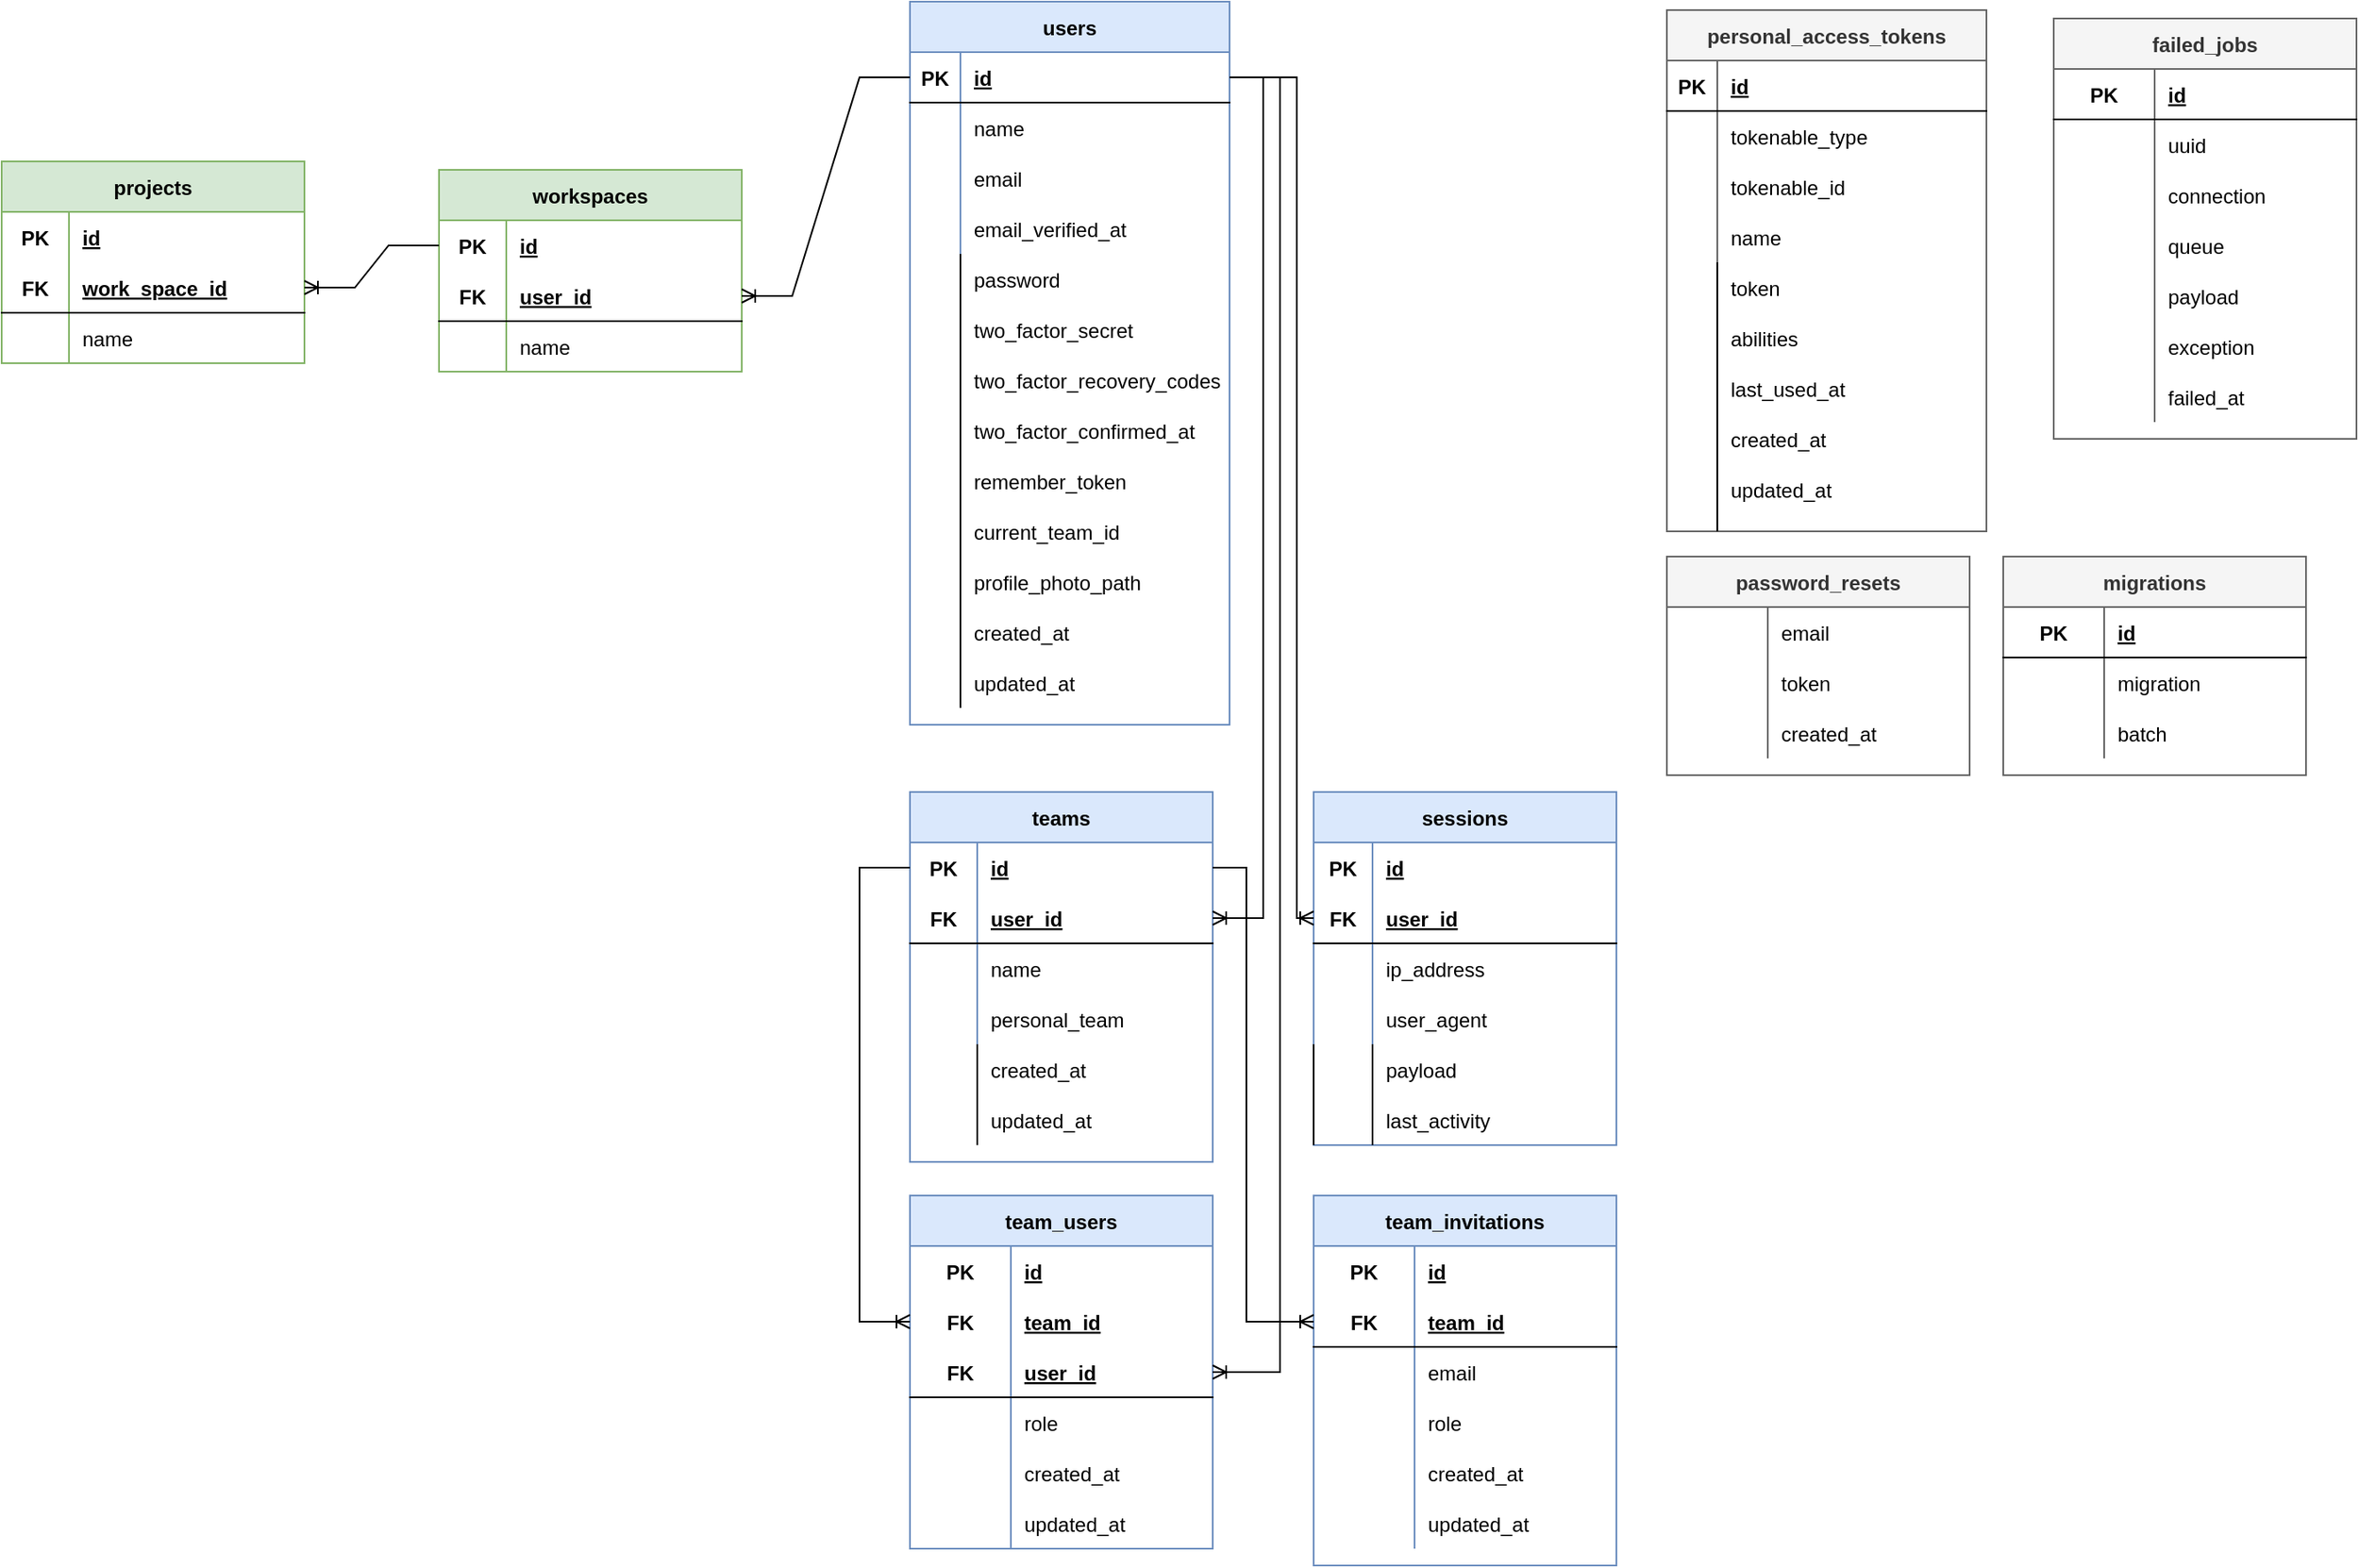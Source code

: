 <mxfile version="20.2.8" type="github">
  <diagram id="8ylhYsAHwXBuyUgh75Ry" name="Page-1">
    <mxGraphModel dx="1898" dy="691" grid="1" gridSize="10" guides="1" tooltips="1" connect="1" arrows="1" fold="1" page="1" pageScale="1" pageWidth="850" pageHeight="1100" math="0" shadow="0">
      <root>
        <mxCell id="0" />
        <mxCell id="1" parent="0" />
        <mxCell id="G820zx1u3MxsOFR6TjXf-2" value="users" style="shape=table;startSize=30;container=1;collapsible=1;childLayout=tableLayout;fixedRows=1;rowLines=0;fontStyle=1;align=center;resizeLast=1;fillColor=#dae8fc;strokeColor=#6c8ebf;" parent="1" vertex="1">
          <mxGeometry x="40" y="40" width="190" height="430" as="geometry" />
        </mxCell>
        <mxCell id="G820zx1u3MxsOFR6TjXf-3" value="" style="shape=tableRow;horizontal=0;startSize=0;swimlaneHead=0;swimlaneBody=0;fillColor=none;collapsible=0;dropTarget=0;points=[[0,0.5],[1,0.5]];portConstraint=eastwest;top=0;left=0;right=0;bottom=1;" parent="G820zx1u3MxsOFR6TjXf-2" vertex="1">
          <mxGeometry y="30" width="190" height="30" as="geometry" />
        </mxCell>
        <mxCell id="G820zx1u3MxsOFR6TjXf-4" value="PK" style="shape=partialRectangle;connectable=0;fillColor=none;top=0;left=0;bottom=0;right=0;fontStyle=1;overflow=hidden;" parent="G820zx1u3MxsOFR6TjXf-3" vertex="1">
          <mxGeometry width="30" height="30" as="geometry">
            <mxRectangle width="30" height="30" as="alternateBounds" />
          </mxGeometry>
        </mxCell>
        <mxCell id="G820zx1u3MxsOFR6TjXf-5" value="id" style="shape=partialRectangle;connectable=0;fillColor=none;top=0;left=0;bottom=0;right=0;align=left;spacingLeft=6;fontStyle=5;overflow=hidden;" parent="G820zx1u3MxsOFR6TjXf-3" vertex="1">
          <mxGeometry x="30" width="160" height="30" as="geometry">
            <mxRectangle width="160" height="30" as="alternateBounds" />
          </mxGeometry>
        </mxCell>
        <mxCell id="G820zx1u3MxsOFR6TjXf-6" value="" style="shape=tableRow;horizontal=0;startSize=0;swimlaneHead=0;swimlaneBody=0;fillColor=none;collapsible=0;dropTarget=0;points=[[0,0.5],[1,0.5]];portConstraint=eastwest;top=0;left=0;right=0;bottom=0;" parent="G820zx1u3MxsOFR6TjXf-2" vertex="1">
          <mxGeometry y="60" width="190" height="30" as="geometry" />
        </mxCell>
        <mxCell id="G820zx1u3MxsOFR6TjXf-7" value="" style="shape=partialRectangle;connectable=0;fillColor=none;top=0;left=0;bottom=0;right=0;editable=1;overflow=hidden;" parent="G820zx1u3MxsOFR6TjXf-6" vertex="1">
          <mxGeometry width="30" height="30" as="geometry">
            <mxRectangle width="30" height="30" as="alternateBounds" />
          </mxGeometry>
        </mxCell>
        <mxCell id="G820zx1u3MxsOFR6TjXf-8" value="name" style="shape=partialRectangle;connectable=0;fillColor=none;top=0;left=0;bottom=0;right=0;align=left;spacingLeft=6;overflow=hidden;" parent="G820zx1u3MxsOFR6TjXf-6" vertex="1">
          <mxGeometry x="30" width="160" height="30" as="geometry">
            <mxRectangle width="160" height="30" as="alternateBounds" />
          </mxGeometry>
        </mxCell>
        <mxCell id="G820zx1u3MxsOFR6TjXf-9" value="" style="shape=tableRow;horizontal=0;startSize=0;swimlaneHead=0;swimlaneBody=0;fillColor=none;collapsible=0;dropTarget=0;points=[[0,0.5],[1,0.5]];portConstraint=eastwest;top=0;left=0;right=0;bottom=0;" parent="G820zx1u3MxsOFR6TjXf-2" vertex="1">
          <mxGeometry y="90" width="190" height="30" as="geometry" />
        </mxCell>
        <mxCell id="G820zx1u3MxsOFR6TjXf-10" value="" style="shape=partialRectangle;connectable=0;fillColor=none;top=0;left=0;bottom=0;right=0;editable=1;overflow=hidden;" parent="G820zx1u3MxsOFR6TjXf-9" vertex="1">
          <mxGeometry width="30" height="30" as="geometry">
            <mxRectangle width="30" height="30" as="alternateBounds" />
          </mxGeometry>
        </mxCell>
        <mxCell id="G820zx1u3MxsOFR6TjXf-11" value="email" style="shape=partialRectangle;connectable=0;fillColor=none;top=0;left=0;bottom=0;right=0;align=left;spacingLeft=6;overflow=hidden;" parent="G820zx1u3MxsOFR6TjXf-9" vertex="1">
          <mxGeometry x="30" width="160" height="30" as="geometry">
            <mxRectangle width="160" height="30" as="alternateBounds" />
          </mxGeometry>
        </mxCell>
        <mxCell id="G820zx1u3MxsOFR6TjXf-12" value="" style="shape=tableRow;horizontal=0;startSize=0;swimlaneHead=0;swimlaneBody=0;fillColor=none;collapsible=0;dropTarget=0;points=[[0,0.5],[1,0.5]];portConstraint=eastwest;top=0;left=0;right=0;bottom=0;" parent="G820zx1u3MxsOFR6TjXf-2" vertex="1">
          <mxGeometry y="120" width="190" height="30" as="geometry" />
        </mxCell>
        <mxCell id="G820zx1u3MxsOFR6TjXf-13" value="" style="shape=partialRectangle;connectable=0;fillColor=none;top=0;left=0;bottom=0;right=0;editable=1;overflow=hidden;" parent="G820zx1u3MxsOFR6TjXf-12" vertex="1">
          <mxGeometry width="30" height="30" as="geometry">
            <mxRectangle width="30" height="30" as="alternateBounds" />
          </mxGeometry>
        </mxCell>
        <mxCell id="G820zx1u3MxsOFR6TjXf-14" value="email_verified_at" style="shape=partialRectangle;connectable=0;fillColor=none;top=0;left=0;bottom=0;right=0;align=left;spacingLeft=6;overflow=hidden;" parent="G820zx1u3MxsOFR6TjXf-12" vertex="1">
          <mxGeometry x="30" width="160" height="30" as="geometry">
            <mxRectangle width="160" height="30" as="alternateBounds" />
          </mxGeometry>
        </mxCell>
        <mxCell id="G820zx1u3MxsOFR6TjXf-16" value="" style="line;strokeWidth=1;rotatable=0;dashed=0;labelPosition=right;align=left;verticalAlign=middle;spacingTop=0;spacingLeft=6;points=[];portConstraint=eastwest;direction=south;" parent="1" vertex="1">
          <mxGeometry x="60" y="190" width="20" height="270" as="geometry" />
        </mxCell>
        <mxCell id="G820zx1u3MxsOFR6TjXf-17" value="password" style="shape=partialRectangle;connectable=0;fillColor=none;top=0;left=0;bottom=0;right=0;align=left;spacingLeft=6;overflow=hidden;" parent="1" vertex="1">
          <mxGeometry x="70" y="190" width="150" height="30" as="geometry">
            <mxRectangle width="150" height="30" as="alternateBounds" />
          </mxGeometry>
        </mxCell>
        <mxCell id="G820zx1u3MxsOFR6TjXf-18" value="two_factor_secret" style="shape=partialRectangle;connectable=0;fillColor=none;top=0;left=0;bottom=0;right=0;align=left;spacingLeft=6;overflow=hidden;" parent="1" vertex="1">
          <mxGeometry x="70" y="220" width="150" height="30" as="geometry">
            <mxRectangle width="150" height="30" as="alternateBounds" />
          </mxGeometry>
        </mxCell>
        <mxCell id="G820zx1u3MxsOFR6TjXf-19" value="two_factor_recovery_codes" style="shape=partialRectangle;connectable=0;fillColor=none;top=0;left=0;bottom=0;right=0;align=left;spacingLeft=6;overflow=hidden;" parent="1" vertex="1">
          <mxGeometry x="70" y="250" width="160" height="30" as="geometry">
            <mxRectangle width="150" height="30" as="alternateBounds" />
          </mxGeometry>
        </mxCell>
        <mxCell id="G820zx1u3MxsOFR6TjXf-20" value="two_factor_confirmed_at" style="shape=partialRectangle;connectable=0;fillColor=none;top=0;left=0;bottom=0;right=0;align=left;spacingLeft=6;overflow=hidden;" parent="1" vertex="1">
          <mxGeometry x="70" y="280" width="150" height="30" as="geometry">
            <mxRectangle width="150" height="30" as="alternateBounds" />
          </mxGeometry>
        </mxCell>
        <mxCell id="G820zx1u3MxsOFR6TjXf-21" value="remember_token" style="shape=partialRectangle;connectable=0;fillColor=none;top=0;left=0;bottom=0;right=0;align=left;spacingLeft=6;overflow=hidden;" parent="1" vertex="1">
          <mxGeometry x="70" y="310" width="150" height="30" as="geometry">
            <mxRectangle width="150" height="30" as="alternateBounds" />
          </mxGeometry>
        </mxCell>
        <mxCell id="G820zx1u3MxsOFR6TjXf-22" value="current_team_id" style="shape=partialRectangle;connectable=0;fillColor=none;top=0;left=0;bottom=0;right=0;align=left;spacingLeft=6;overflow=hidden;" parent="1" vertex="1">
          <mxGeometry x="70" y="340" width="150" height="30" as="geometry">
            <mxRectangle width="150" height="30" as="alternateBounds" />
          </mxGeometry>
        </mxCell>
        <mxCell id="G820zx1u3MxsOFR6TjXf-23" value="profile_photo_path" style="shape=partialRectangle;connectable=0;fillColor=none;top=0;left=0;bottom=0;right=0;align=left;spacingLeft=6;overflow=hidden;" parent="1" vertex="1">
          <mxGeometry x="70" y="370" width="150" height="30" as="geometry">
            <mxRectangle width="150" height="30" as="alternateBounds" />
          </mxGeometry>
        </mxCell>
        <mxCell id="G820zx1u3MxsOFR6TjXf-24" value="created_at" style="shape=partialRectangle;connectable=0;fillColor=none;top=0;left=0;bottom=0;right=0;align=left;spacingLeft=6;overflow=hidden;" parent="1" vertex="1">
          <mxGeometry x="70" y="400" width="150" height="30" as="geometry">
            <mxRectangle width="150" height="30" as="alternateBounds" />
          </mxGeometry>
        </mxCell>
        <mxCell id="G820zx1u3MxsOFR6TjXf-25" value="updated_at" style="shape=partialRectangle;connectable=0;fillColor=none;top=0;left=0;bottom=0;right=0;align=left;spacingLeft=6;overflow=hidden;" parent="1" vertex="1">
          <mxGeometry x="70" y="430" width="150" height="30" as="geometry">
            <mxRectangle width="150" height="30" as="alternateBounds" />
          </mxGeometry>
        </mxCell>
        <mxCell id="G820zx1u3MxsOFR6TjXf-40" value="teams" style="shape=table;startSize=30;container=1;collapsible=1;childLayout=tableLayout;fixedRows=1;rowLines=0;fontStyle=1;align=center;resizeLast=1;fillColor=#dae8fc;strokeColor=#6c8ebf;" parent="1" vertex="1">
          <mxGeometry x="40" y="510" width="180" height="220" as="geometry" />
        </mxCell>
        <mxCell id="G820zx1u3MxsOFR6TjXf-41" value="" style="shape=tableRow;horizontal=0;startSize=0;swimlaneHead=0;swimlaneBody=0;fillColor=none;collapsible=0;dropTarget=0;points=[[0,0.5],[1,0.5]];portConstraint=eastwest;top=0;left=0;right=0;bottom=0;" parent="G820zx1u3MxsOFR6TjXf-40" vertex="1">
          <mxGeometry y="30" width="180" height="30" as="geometry" />
        </mxCell>
        <mxCell id="G820zx1u3MxsOFR6TjXf-42" value="PK" style="shape=partialRectangle;connectable=0;fillColor=none;top=0;left=0;bottom=0;right=0;fontStyle=1;overflow=hidden;" parent="G820zx1u3MxsOFR6TjXf-41" vertex="1">
          <mxGeometry width="40" height="30" as="geometry">
            <mxRectangle width="40" height="30" as="alternateBounds" />
          </mxGeometry>
        </mxCell>
        <mxCell id="G820zx1u3MxsOFR6TjXf-43" value="id" style="shape=partialRectangle;connectable=0;fillColor=none;top=0;left=0;bottom=0;right=0;align=left;spacingLeft=6;fontStyle=5;overflow=hidden;" parent="G820zx1u3MxsOFR6TjXf-41" vertex="1">
          <mxGeometry x="40" width="140" height="30" as="geometry">
            <mxRectangle width="140" height="30" as="alternateBounds" />
          </mxGeometry>
        </mxCell>
        <mxCell id="G820zx1u3MxsOFR6TjXf-44" value="" style="shape=tableRow;horizontal=0;startSize=0;swimlaneHead=0;swimlaneBody=0;fillColor=none;collapsible=0;dropTarget=0;points=[[0,0.5],[1,0.5]];portConstraint=eastwest;top=0;left=0;right=0;bottom=1;" parent="G820zx1u3MxsOFR6TjXf-40" vertex="1">
          <mxGeometry y="60" width="180" height="30" as="geometry" />
        </mxCell>
        <mxCell id="G820zx1u3MxsOFR6TjXf-45" value="FK" style="shape=partialRectangle;connectable=0;fillColor=none;top=0;left=0;bottom=0;right=0;fontStyle=1;overflow=hidden;" parent="G820zx1u3MxsOFR6TjXf-44" vertex="1">
          <mxGeometry width="40" height="30" as="geometry">
            <mxRectangle width="40" height="30" as="alternateBounds" />
          </mxGeometry>
        </mxCell>
        <mxCell id="G820zx1u3MxsOFR6TjXf-46" value="user_id" style="shape=partialRectangle;connectable=0;fillColor=none;top=0;left=0;bottom=0;right=0;align=left;spacingLeft=6;fontStyle=5;overflow=hidden;" parent="G820zx1u3MxsOFR6TjXf-44" vertex="1">
          <mxGeometry x="40" width="140" height="30" as="geometry">
            <mxRectangle width="140" height="30" as="alternateBounds" />
          </mxGeometry>
        </mxCell>
        <mxCell id="G820zx1u3MxsOFR6TjXf-47" value="" style="shape=tableRow;horizontal=0;startSize=0;swimlaneHead=0;swimlaneBody=0;fillColor=none;collapsible=0;dropTarget=0;points=[[0,0.5],[1,0.5]];portConstraint=eastwest;top=0;left=0;right=0;bottom=0;" parent="G820zx1u3MxsOFR6TjXf-40" vertex="1">
          <mxGeometry y="90" width="180" height="30" as="geometry" />
        </mxCell>
        <mxCell id="G820zx1u3MxsOFR6TjXf-48" value="" style="shape=partialRectangle;connectable=0;fillColor=none;top=0;left=0;bottom=0;right=0;editable=1;overflow=hidden;" parent="G820zx1u3MxsOFR6TjXf-47" vertex="1">
          <mxGeometry width="40" height="30" as="geometry">
            <mxRectangle width="40" height="30" as="alternateBounds" />
          </mxGeometry>
        </mxCell>
        <mxCell id="G820zx1u3MxsOFR6TjXf-49" value="name" style="shape=partialRectangle;connectable=0;fillColor=none;top=0;left=0;bottom=0;right=0;align=left;spacingLeft=6;overflow=hidden;" parent="G820zx1u3MxsOFR6TjXf-47" vertex="1">
          <mxGeometry x="40" width="140" height="30" as="geometry">
            <mxRectangle width="140" height="30" as="alternateBounds" />
          </mxGeometry>
        </mxCell>
        <mxCell id="G820zx1u3MxsOFR6TjXf-50" value="" style="shape=tableRow;horizontal=0;startSize=0;swimlaneHead=0;swimlaneBody=0;fillColor=none;collapsible=0;dropTarget=0;points=[[0,0.5],[1,0.5]];portConstraint=eastwest;top=0;left=0;right=0;bottom=0;" parent="G820zx1u3MxsOFR6TjXf-40" vertex="1">
          <mxGeometry y="120" width="180" height="30" as="geometry" />
        </mxCell>
        <mxCell id="G820zx1u3MxsOFR6TjXf-51" value="" style="shape=partialRectangle;connectable=0;fillColor=none;top=0;left=0;bottom=0;right=0;editable=1;overflow=hidden;" parent="G820zx1u3MxsOFR6TjXf-50" vertex="1">
          <mxGeometry width="40" height="30" as="geometry">
            <mxRectangle width="40" height="30" as="alternateBounds" />
          </mxGeometry>
        </mxCell>
        <mxCell id="G820zx1u3MxsOFR6TjXf-52" value="personal_team" style="shape=partialRectangle;connectable=0;fillColor=none;top=0;left=0;bottom=0;right=0;align=left;spacingLeft=6;overflow=hidden;" parent="G820zx1u3MxsOFR6TjXf-50" vertex="1">
          <mxGeometry x="40" width="140" height="30" as="geometry">
            <mxRectangle width="140" height="30" as="alternateBounds" />
          </mxGeometry>
        </mxCell>
        <mxCell id="G820zx1u3MxsOFR6TjXf-54" value="created_at" style="shape=partialRectangle;connectable=0;fillColor=none;top=0;left=0;bottom=0;right=0;align=left;spacingLeft=6;overflow=hidden;" parent="1" vertex="1">
          <mxGeometry x="80" y="660" width="130" height="30" as="geometry">
            <mxRectangle width="130" height="30" as="alternateBounds" />
          </mxGeometry>
        </mxCell>
        <mxCell id="G820zx1u3MxsOFR6TjXf-55" value="updated_at" style="shape=partialRectangle;connectable=0;fillColor=none;top=0;left=0;bottom=0;right=0;align=left;spacingLeft=6;overflow=hidden;" parent="1" vertex="1">
          <mxGeometry x="80" y="690" width="130" height="30" as="geometry">
            <mxRectangle width="130" height="30" as="alternateBounds" />
          </mxGeometry>
        </mxCell>
        <mxCell id="G820zx1u3MxsOFR6TjXf-56" value="sessions" style="shape=table;startSize=30;container=1;collapsible=1;childLayout=tableLayout;fixedRows=1;rowLines=0;fontStyle=1;align=center;resizeLast=1;fillColor=#dae8fc;strokeColor=#6c8ebf;" parent="1" vertex="1">
          <mxGeometry x="280" y="510" width="180" height="210" as="geometry" />
        </mxCell>
        <mxCell id="G820zx1u3MxsOFR6TjXf-57" value="" style="shape=tableRow;horizontal=0;startSize=0;swimlaneHead=0;swimlaneBody=0;fillColor=none;collapsible=0;dropTarget=0;points=[[0,0.5],[1,0.5]];portConstraint=eastwest;top=0;left=0;right=0;bottom=0;" parent="G820zx1u3MxsOFR6TjXf-56" vertex="1">
          <mxGeometry y="30" width="180" height="30" as="geometry" />
        </mxCell>
        <mxCell id="G820zx1u3MxsOFR6TjXf-58" value="PK" style="shape=partialRectangle;connectable=0;fillColor=none;top=0;left=0;bottom=0;right=0;fontStyle=1;overflow=hidden;" parent="G820zx1u3MxsOFR6TjXf-57" vertex="1">
          <mxGeometry width="35.0" height="30" as="geometry">
            <mxRectangle width="35.0" height="30" as="alternateBounds" />
          </mxGeometry>
        </mxCell>
        <mxCell id="G820zx1u3MxsOFR6TjXf-59" value="id" style="shape=partialRectangle;connectable=0;fillColor=none;top=0;left=0;bottom=0;right=0;align=left;spacingLeft=6;fontStyle=5;overflow=hidden;" parent="G820zx1u3MxsOFR6TjXf-57" vertex="1">
          <mxGeometry x="35.0" width="145.0" height="30" as="geometry">
            <mxRectangle width="145.0" height="30" as="alternateBounds" />
          </mxGeometry>
        </mxCell>
        <mxCell id="G820zx1u3MxsOFR6TjXf-60" value="" style="shape=tableRow;horizontal=0;startSize=0;swimlaneHead=0;swimlaneBody=0;fillColor=none;collapsible=0;dropTarget=0;points=[[0,0.5],[1,0.5]];portConstraint=eastwest;top=0;left=0;right=0;bottom=1;" parent="G820zx1u3MxsOFR6TjXf-56" vertex="1">
          <mxGeometry y="60" width="180" height="30" as="geometry" />
        </mxCell>
        <mxCell id="G820zx1u3MxsOFR6TjXf-61" value="FK" style="shape=partialRectangle;connectable=0;fillColor=none;top=0;left=0;bottom=0;right=0;fontStyle=1;overflow=hidden;" parent="G820zx1u3MxsOFR6TjXf-60" vertex="1">
          <mxGeometry width="35.0" height="30" as="geometry">
            <mxRectangle width="35.0" height="30" as="alternateBounds" />
          </mxGeometry>
        </mxCell>
        <mxCell id="G820zx1u3MxsOFR6TjXf-62" value="user_id" style="shape=partialRectangle;connectable=0;fillColor=none;top=0;left=0;bottom=0;right=0;align=left;spacingLeft=6;fontStyle=5;overflow=hidden;" parent="G820zx1u3MxsOFR6TjXf-60" vertex="1">
          <mxGeometry x="35.0" width="145.0" height="30" as="geometry">
            <mxRectangle width="145.0" height="30" as="alternateBounds" />
          </mxGeometry>
        </mxCell>
        <mxCell id="G820zx1u3MxsOFR6TjXf-63" value="" style="shape=tableRow;horizontal=0;startSize=0;swimlaneHead=0;swimlaneBody=0;fillColor=none;collapsible=0;dropTarget=0;points=[[0,0.5],[1,0.5]];portConstraint=eastwest;top=0;left=0;right=0;bottom=0;" parent="G820zx1u3MxsOFR6TjXf-56" vertex="1">
          <mxGeometry y="90" width="180" height="30" as="geometry" />
        </mxCell>
        <mxCell id="G820zx1u3MxsOFR6TjXf-64" value="" style="shape=partialRectangle;connectable=0;fillColor=none;top=0;left=0;bottom=0;right=0;editable=1;overflow=hidden;" parent="G820zx1u3MxsOFR6TjXf-63" vertex="1">
          <mxGeometry width="35.0" height="30" as="geometry">
            <mxRectangle width="35.0" height="30" as="alternateBounds" />
          </mxGeometry>
        </mxCell>
        <mxCell id="G820zx1u3MxsOFR6TjXf-65" value="ip_address" style="shape=partialRectangle;connectable=0;fillColor=none;top=0;left=0;bottom=0;right=0;align=left;spacingLeft=6;overflow=hidden;" parent="G820zx1u3MxsOFR6TjXf-63" vertex="1">
          <mxGeometry x="35.0" width="145.0" height="30" as="geometry">
            <mxRectangle width="145.0" height="30" as="alternateBounds" />
          </mxGeometry>
        </mxCell>
        <mxCell id="G820zx1u3MxsOFR6TjXf-66" value="" style="shape=tableRow;horizontal=0;startSize=0;swimlaneHead=0;swimlaneBody=0;fillColor=none;collapsible=0;dropTarget=0;points=[[0,0.5],[1,0.5]];portConstraint=eastwest;top=0;left=0;right=0;bottom=0;" parent="G820zx1u3MxsOFR6TjXf-56" vertex="1">
          <mxGeometry y="120" width="180" height="30" as="geometry" />
        </mxCell>
        <mxCell id="G820zx1u3MxsOFR6TjXf-67" value="" style="shape=partialRectangle;connectable=0;fillColor=none;top=0;left=0;bottom=0;right=0;editable=1;overflow=hidden;" parent="G820zx1u3MxsOFR6TjXf-66" vertex="1">
          <mxGeometry width="35.0" height="30" as="geometry">
            <mxRectangle width="35.0" height="30" as="alternateBounds" />
          </mxGeometry>
        </mxCell>
        <mxCell id="G820zx1u3MxsOFR6TjXf-68" value="user_agent" style="shape=partialRectangle;connectable=0;fillColor=none;top=0;left=0;bottom=0;right=0;align=left;spacingLeft=6;overflow=hidden;" parent="G820zx1u3MxsOFR6TjXf-66" vertex="1">
          <mxGeometry x="35.0" width="145.0" height="30" as="geometry">
            <mxRectangle width="145.0" height="30" as="alternateBounds" />
          </mxGeometry>
        </mxCell>
        <mxCell id="G820zx1u3MxsOFR6TjXf-82" value="" style="line;strokeWidth=1;rotatable=0;dashed=0;labelPosition=right;align=left;verticalAlign=middle;spacingTop=0;spacingLeft=6;points=[];portConstraint=eastwest;direction=south;" parent="1" vertex="1">
          <mxGeometry x="70" y="660" width="20" height="60" as="geometry" />
        </mxCell>
        <mxCell id="3eNjocjcy2i4uM6M7Ckj-61" value="team_users" style="shape=table;startSize=30;container=1;collapsible=1;childLayout=tableLayout;fixedRows=1;rowLines=0;fontStyle=1;align=center;resizeLast=1;fillColor=#dae8fc;strokeColor=#6c8ebf;" parent="1" vertex="1">
          <mxGeometry x="40" y="750" width="180" height="210" as="geometry" />
        </mxCell>
        <mxCell id="3eNjocjcy2i4uM6M7Ckj-62" value="" style="shape=tableRow;horizontal=0;startSize=0;swimlaneHead=0;swimlaneBody=0;fillColor=none;collapsible=0;dropTarget=0;points=[[0,0.5],[1,0.5]];portConstraint=eastwest;top=0;left=0;right=0;bottom=0;" parent="3eNjocjcy2i4uM6M7Ckj-61" vertex="1">
          <mxGeometry y="30" width="180" height="30" as="geometry" />
        </mxCell>
        <mxCell id="3eNjocjcy2i4uM6M7Ckj-63" value="PK" style="shape=partialRectangle;connectable=0;fillColor=none;top=0;left=0;bottom=0;right=0;fontStyle=1;overflow=hidden;" parent="3eNjocjcy2i4uM6M7Ckj-62" vertex="1">
          <mxGeometry width="60" height="30" as="geometry">
            <mxRectangle width="60" height="30" as="alternateBounds" />
          </mxGeometry>
        </mxCell>
        <mxCell id="3eNjocjcy2i4uM6M7Ckj-64" value="id" style="shape=partialRectangle;connectable=0;fillColor=none;top=0;left=0;bottom=0;right=0;align=left;spacingLeft=6;fontStyle=5;overflow=hidden;" parent="3eNjocjcy2i4uM6M7Ckj-62" vertex="1">
          <mxGeometry x="60" width="120" height="30" as="geometry">
            <mxRectangle width="120" height="30" as="alternateBounds" />
          </mxGeometry>
        </mxCell>
        <mxCell id="3eNjocjcy2i4uM6M7Ckj-75" value="" style="shape=tableRow;horizontal=0;startSize=0;swimlaneHead=0;swimlaneBody=0;fillColor=none;collapsible=0;dropTarget=0;points=[[0,0.5],[1,0.5]];portConstraint=eastwest;top=0;left=0;right=0;bottom=0;" parent="3eNjocjcy2i4uM6M7Ckj-61" vertex="1">
          <mxGeometry y="60" width="180" height="30" as="geometry" />
        </mxCell>
        <mxCell id="3eNjocjcy2i4uM6M7Ckj-76" value="FK" style="shape=partialRectangle;connectable=0;fillColor=none;top=0;left=0;bottom=0;right=0;fontStyle=1;overflow=hidden;" parent="3eNjocjcy2i4uM6M7Ckj-75" vertex="1">
          <mxGeometry width="60" height="30" as="geometry">
            <mxRectangle width="60" height="30" as="alternateBounds" />
          </mxGeometry>
        </mxCell>
        <mxCell id="3eNjocjcy2i4uM6M7Ckj-77" value="team_id" style="shape=partialRectangle;connectable=0;fillColor=none;top=0;left=0;bottom=0;right=0;align=left;spacingLeft=6;fontStyle=5;overflow=hidden;" parent="3eNjocjcy2i4uM6M7Ckj-75" vertex="1">
          <mxGeometry x="60" width="120" height="30" as="geometry">
            <mxRectangle width="120" height="30" as="alternateBounds" />
          </mxGeometry>
        </mxCell>
        <mxCell id="3eNjocjcy2i4uM6M7Ckj-65" value="" style="shape=tableRow;horizontal=0;startSize=0;swimlaneHead=0;swimlaneBody=0;fillColor=none;collapsible=0;dropTarget=0;points=[[0,0.5],[1,0.5]];portConstraint=eastwest;top=0;left=0;right=0;bottom=1;" parent="3eNjocjcy2i4uM6M7Ckj-61" vertex="1">
          <mxGeometry y="90" width="180" height="30" as="geometry" />
        </mxCell>
        <mxCell id="3eNjocjcy2i4uM6M7Ckj-66" value="FK" style="shape=partialRectangle;connectable=0;fillColor=none;top=0;left=0;bottom=0;right=0;fontStyle=1;overflow=hidden;" parent="3eNjocjcy2i4uM6M7Ckj-65" vertex="1">
          <mxGeometry width="60" height="30" as="geometry">
            <mxRectangle width="60" height="30" as="alternateBounds" />
          </mxGeometry>
        </mxCell>
        <mxCell id="3eNjocjcy2i4uM6M7Ckj-67" value="user_id" style="shape=partialRectangle;connectable=0;fillColor=none;top=0;left=0;bottom=0;right=0;align=left;spacingLeft=6;fontStyle=5;overflow=hidden;" parent="3eNjocjcy2i4uM6M7Ckj-65" vertex="1">
          <mxGeometry x="60" width="120" height="30" as="geometry">
            <mxRectangle width="120" height="30" as="alternateBounds" />
          </mxGeometry>
        </mxCell>
        <mxCell id="3eNjocjcy2i4uM6M7Ckj-68" value="" style="shape=tableRow;horizontal=0;startSize=0;swimlaneHead=0;swimlaneBody=0;fillColor=none;collapsible=0;dropTarget=0;points=[[0,0.5],[1,0.5]];portConstraint=eastwest;top=0;left=0;right=0;bottom=0;" parent="3eNjocjcy2i4uM6M7Ckj-61" vertex="1">
          <mxGeometry y="120" width="180" height="30" as="geometry" />
        </mxCell>
        <mxCell id="3eNjocjcy2i4uM6M7Ckj-69" value="" style="shape=partialRectangle;connectable=0;fillColor=none;top=0;left=0;bottom=0;right=0;editable=1;overflow=hidden;" parent="3eNjocjcy2i4uM6M7Ckj-68" vertex="1">
          <mxGeometry width="60" height="30" as="geometry">
            <mxRectangle width="60" height="30" as="alternateBounds" />
          </mxGeometry>
        </mxCell>
        <mxCell id="3eNjocjcy2i4uM6M7Ckj-70" value="role" style="shape=partialRectangle;connectable=0;fillColor=none;top=0;left=0;bottom=0;right=0;align=left;spacingLeft=6;overflow=hidden;" parent="3eNjocjcy2i4uM6M7Ckj-68" vertex="1">
          <mxGeometry x="60" width="120" height="30" as="geometry">
            <mxRectangle width="120" height="30" as="alternateBounds" />
          </mxGeometry>
        </mxCell>
        <mxCell id="3eNjocjcy2i4uM6M7Ckj-81" value="" style="shape=tableRow;horizontal=0;startSize=0;swimlaneHead=0;swimlaneBody=0;fillColor=none;collapsible=0;dropTarget=0;points=[[0,0.5],[1,0.5]];portConstraint=eastwest;top=0;left=0;right=0;bottom=0;" parent="3eNjocjcy2i4uM6M7Ckj-61" vertex="1">
          <mxGeometry y="150" width="180" height="30" as="geometry" />
        </mxCell>
        <mxCell id="3eNjocjcy2i4uM6M7Ckj-82" value="" style="shape=partialRectangle;connectable=0;fillColor=none;top=0;left=0;bottom=0;right=0;editable=1;overflow=hidden;" parent="3eNjocjcy2i4uM6M7Ckj-81" vertex="1">
          <mxGeometry width="60" height="30" as="geometry">
            <mxRectangle width="60" height="30" as="alternateBounds" />
          </mxGeometry>
        </mxCell>
        <mxCell id="3eNjocjcy2i4uM6M7Ckj-83" value="created_at" style="shape=partialRectangle;connectable=0;fillColor=none;top=0;left=0;bottom=0;right=0;align=left;spacingLeft=6;overflow=hidden;" parent="3eNjocjcy2i4uM6M7Ckj-81" vertex="1">
          <mxGeometry x="60" width="120" height="30" as="geometry">
            <mxRectangle width="120" height="30" as="alternateBounds" />
          </mxGeometry>
        </mxCell>
        <mxCell id="3eNjocjcy2i4uM6M7Ckj-84" value="" style="shape=tableRow;horizontal=0;startSize=0;swimlaneHead=0;swimlaneBody=0;fillColor=none;collapsible=0;dropTarget=0;points=[[0,0.5],[1,0.5]];portConstraint=eastwest;top=0;left=0;right=0;bottom=0;" parent="3eNjocjcy2i4uM6M7Ckj-61" vertex="1">
          <mxGeometry y="180" width="180" height="30" as="geometry" />
        </mxCell>
        <mxCell id="3eNjocjcy2i4uM6M7Ckj-85" value="" style="shape=partialRectangle;connectable=0;fillColor=none;top=0;left=0;bottom=0;right=0;editable=1;overflow=hidden;" parent="3eNjocjcy2i4uM6M7Ckj-84" vertex="1">
          <mxGeometry width="60" height="30" as="geometry">
            <mxRectangle width="60" height="30" as="alternateBounds" />
          </mxGeometry>
        </mxCell>
        <mxCell id="3eNjocjcy2i4uM6M7Ckj-86" value="updated_at" style="shape=partialRectangle;connectable=0;fillColor=none;top=0;left=0;bottom=0;right=0;align=left;spacingLeft=6;overflow=hidden;" parent="3eNjocjcy2i4uM6M7Ckj-84" vertex="1">
          <mxGeometry x="60" width="120" height="30" as="geometry">
            <mxRectangle width="120" height="30" as="alternateBounds" />
          </mxGeometry>
        </mxCell>
        <mxCell id="3eNjocjcy2i4uM6M7Ckj-87" value="team_invitations" style="shape=table;startSize=30;container=1;collapsible=1;childLayout=tableLayout;fixedRows=1;rowLines=0;fontStyle=1;align=center;resizeLast=1;fillColor=#dae8fc;strokeColor=#6c8ebf;" parent="1" vertex="1">
          <mxGeometry x="280" y="750" width="180" height="220" as="geometry" />
        </mxCell>
        <mxCell id="3eNjocjcy2i4uM6M7Ckj-88" value="" style="shape=tableRow;horizontal=0;startSize=0;swimlaneHead=0;swimlaneBody=0;fillColor=none;collapsible=0;dropTarget=0;points=[[0,0.5],[1,0.5]];portConstraint=eastwest;top=0;left=0;right=0;bottom=0;" parent="3eNjocjcy2i4uM6M7Ckj-87" vertex="1">
          <mxGeometry y="30" width="180" height="30" as="geometry" />
        </mxCell>
        <mxCell id="3eNjocjcy2i4uM6M7Ckj-89" value="PK" style="shape=partialRectangle;connectable=0;fillColor=none;top=0;left=0;bottom=0;right=0;fontStyle=1;overflow=hidden;" parent="3eNjocjcy2i4uM6M7Ckj-88" vertex="1">
          <mxGeometry width="60" height="30" as="geometry">
            <mxRectangle width="60" height="30" as="alternateBounds" />
          </mxGeometry>
        </mxCell>
        <mxCell id="3eNjocjcy2i4uM6M7Ckj-90" value="id" style="shape=partialRectangle;connectable=0;fillColor=none;top=0;left=0;bottom=0;right=0;align=left;spacingLeft=6;fontStyle=5;overflow=hidden;" parent="3eNjocjcy2i4uM6M7Ckj-88" vertex="1">
          <mxGeometry x="60" width="120" height="30" as="geometry">
            <mxRectangle width="120" height="30" as="alternateBounds" />
          </mxGeometry>
        </mxCell>
        <mxCell id="3eNjocjcy2i4uM6M7Ckj-91" value="" style="shape=tableRow;horizontal=0;startSize=0;swimlaneHead=0;swimlaneBody=0;fillColor=none;collapsible=0;dropTarget=0;points=[[0,0.5],[1,0.5]];portConstraint=eastwest;top=0;left=0;right=0;bottom=1;" parent="3eNjocjcy2i4uM6M7Ckj-87" vertex="1">
          <mxGeometry y="60" width="180" height="30" as="geometry" />
        </mxCell>
        <mxCell id="3eNjocjcy2i4uM6M7Ckj-92" value="FK" style="shape=partialRectangle;connectable=0;fillColor=none;top=0;left=0;bottom=0;right=0;fontStyle=1;overflow=hidden;" parent="3eNjocjcy2i4uM6M7Ckj-91" vertex="1">
          <mxGeometry width="60" height="30" as="geometry">
            <mxRectangle width="60" height="30" as="alternateBounds" />
          </mxGeometry>
        </mxCell>
        <mxCell id="3eNjocjcy2i4uM6M7Ckj-93" value="team_id" style="shape=partialRectangle;connectable=0;fillColor=none;top=0;left=0;bottom=0;right=0;align=left;spacingLeft=6;fontStyle=5;overflow=hidden;" parent="3eNjocjcy2i4uM6M7Ckj-91" vertex="1">
          <mxGeometry x="60" width="120" height="30" as="geometry">
            <mxRectangle width="120" height="30" as="alternateBounds" />
          </mxGeometry>
        </mxCell>
        <mxCell id="3eNjocjcy2i4uM6M7Ckj-94" value="" style="shape=tableRow;horizontal=0;startSize=0;swimlaneHead=0;swimlaneBody=0;fillColor=none;collapsible=0;dropTarget=0;points=[[0,0.5],[1,0.5]];portConstraint=eastwest;top=0;left=0;right=0;bottom=0;" parent="3eNjocjcy2i4uM6M7Ckj-87" vertex="1">
          <mxGeometry y="90" width="180" height="30" as="geometry" />
        </mxCell>
        <mxCell id="3eNjocjcy2i4uM6M7Ckj-95" value="" style="shape=partialRectangle;connectable=0;fillColor=none;top=0;left=0;bottom=0;right=0;editable=1;overflow=hidden;" parent="3eNjocjcy2i4uM6M7Ckj-94" vertex="1">
          <mxGeometry width="60" height="30" as="geometry">
            <mxRectangle width="60" height="30" as="alternateBounds" />
          </mxGeometry>
        </mxCell>
        <mxCell id="3eNjocjcy2i4uM6M7Ckj-96" value="email" style="shape=partialRectangle;connectable=0;fillColor=none;top=0;left=0;bottom=0;right=0;align=left;spacingLeft=6;overflow=hidden;" parent="3eNjocjcy2i4uM6M7Ckj-94" vertex="1">
          <mxGeometry x="60" width="120" height="30" as="geometry">
            <mxRectangle width="120" height="30" as="alternateBounds" />
          </mxGeometry>
        </mxCell>
        <mxCell id="3eNjocjcy2i4uM6M7Ckj-97" value="" style="shape=tableRow;horizontal=0;startSize=0;swimlaneHead=0;swimlaneBody=0;fillColor=none;collapsible=0;dropTarget=0;points=[[0,0.5],[1,0.5]];portConstraint=eastwest;top=0;left=0;right=0;bottom=0;" parent="3eNjocjcy2i4uM6M7Ckj-87" vertex="1">
          <mxGeometry y="120" width="180" height="30" as="geometry" />
        </mxCell>
        <mxCell id="3eNjocjcy2i4uM6M7Ckj-98" value="" style="shape=partialRectangle;connectable=0;fillColor=none;top=0;left=0;bottom=0;right=0;editable=1;overflow=hidden;" parent="3eNjocjcy2i4uM6M7Ckj-97" vertex="1">
          <mxGeometry width="60" height="30" as="geometry">
            <mxRectangle width="60" height="30" as="alternateBounds" />
          </mxGeometry>
        </mxCell>
        <mxCell id="3eNjocjcy2i4uM6M7Ckj-99" value="role" style="shape=partialRectangle;connectable=0;fillColor=none;top=0;left=0;bottom=0;right=0;align=left;spacingLeft=6;overflow=hidden;" parent="3eNjocjcy2i4uM6M7Ckj-97" vertex="1">
          <mxGeometry x="60" width="120" height="30" as="geometry">
            <mxRectangle width="120" height="30" as="alternateBounds" />
          </mxGeometry>
        </mxCell>
        <mxCell id="3eNjocjcy2i4uM6M7Ckj-107" value="" style="shape=tableRow;horizontal=0;startSize=0;swimlaneHead=0;swimlaneBody=0;fillColor=none;collapsible=0;dropTarget=0;points=[[0,0.5],[1,0.5]];portConstraint=eastwest;top=0;left=0;right=0;bottom=0;" parent="3eNjocjcy2i4uM6M7Ckj-87" vertex="1">
          <mxGeometry y="150" width="180" height="30" as="geometry" />
        </mxCell>
        <mxCell id="3eNjocjcy2i4uM6M7Ckj-108" value="" style="shape=partialRectangle;connectable=0;fillColor=none;top=0;left=0;bottom=0;right=0;editable=1;overflow=hidden;" parent="3eNjocjcy2i4uM6M7Ckj-107" vertex="1">
          <mxGeometry width="60" height="30" as="geometry">
            <mxRectangle width="60" height="30" as="alternateBounds" />
          </mxGeometry>
        </mxCell>
        <mxCell id="3eNjocjcy2i4uM6M7Ckj-109" value="created_at" style="shape=partialRectangle;connectable=0;fillColor=none;top=0;left=0;bottom=0;right=0;align=left;spacingLeft=6;overflow=hidden;" parent="3eNjocjcy2i4uM6M7Ckj-107" vertex="1">
          <mxGeometry x="60" width="120" height="30" as="geometry">
            <mxRectangle width="120" height="30" as="alternateBounds" />
          </mxGeometry>
        </mxCell>
        <mxCell id="3eNjocjcy2i4uM6M7Ckj-110" value="" style="shape=tableRow;horizontal=0;startSize=0;swimlaneHead=0;swimlaneBody=0;fillColor=none;collapsible=0;dropTarget=0;points=[[0,0.5],[1,0.5]];portConstraint=eastwest;top=0;left=0;right=0;bottom=0;" parent="3eNjocjcy2i4uM6M7Ckj-87" vertex="1">
          <mxGeometry y="180" width="180" height="30" as="geometry" />
        </mxCell>
        <mxCell id="3eNjocjcy2i4uM6M7Ckj-111" value="" style="shape=partialRectangle;connectable=0;fillColor=none;top=0;left=0;bottom=0;right=0;editable=1;overflow=hidden;" parent="3eNjocjcy2i4uM6M7Ckj-110" vertex="1">
          <mxGeometry width="60" height="30" as="geometry">
            <mxRectangle width="60" height="30" as="alternateBounds" />
          </mxGeometry>
        </mxCell>
        <mxCell id="3eNjocjcy2i4uM6M7Ckj-112" value="updated_at" style="shape=partialRectangle;connectable=0;fillColor=none;top=0;left=0;bottom=0;right=0;align=left;spacingLeft=6;overflow=hidden;" parent="3eNjocjcy2i4uM6M7Ckj-110" vertex="1">
          <mxGeometry x="60" width="120" height="30" as="geometry">
            <mxRectangle width="120" height="30" as="alternateBounds" />
          </mxGeometry>
        </mxCell>
        <mxCell id="3eNjocjcy2i4uM6M7Ckj-113" value="migrations" style="shape=table;startSize=30;container=1;collapsible=1;childLayout=tableLayout;fixedRows=1;rowLines=0;fontStyle=1;align=center;resizeLast=1;fillColor=#f5f5f5;fontColor=#333333;strokeColor=#666666;" parent="1" vertex="1">
          <mxGeometry x="690" y="370" width="180" height="130" as="geometry" />
        </mxCell>
        <mxCell id="3eNjocjcy2i4uM6M7Ckj-117" value="" style="shape=tableRow;horizontal=0;startSize=0;swimlaneHead=0;swimlaneBody=0;fillColor=none;collapsible=0;dropTarget=0;points=[[0,0.5],[1,0.5]];portConstraint=eastwest;top=0;left=0;right=0;bottom=1;" parent="3eNjocjcy2i4uM6M7Ckj-113" vertex="1">
          <mxGeometry y="30" width="180" height="30" as="geometry" />
        </mxCell>
        <mxCell id="3eNjocjcy2i4uM6M7Ckj-118" value="PK" style="shape=partialRectangle;connectable=0;fillColor=none;top=0;left=0;bottom=0;right=0;fontStyle=1;overflow=hidden;" parent="3eNjocjcy2i4uM6M7Ckj-117" vertex="1">
          <mxGeometry width="60" height="30" as="geometry">
            <mxRectangle width="60" height="30" as="alternateBounds" />
          </mxGeometry>
        </mxCell>
        <mxCell id="3eNjocjcy2i4uM6M7Ckj-119" value="id" style="shape=partialRectangle;connectable=0;fillColor=none;top=0;left=0;bottom=0;right=0;align=left;spacingLeft=6;fontStyle=5;overflow=hidden;" parent="3eNjocjcy2i4uM6M7Ckj-117" vertex="1">
          <mxGeometry x="60" width="120" height="30" as="geometry">
            <mxRectangle width="120" height="30" as="alternateBounds" />
          </mxGeometry>
        </mxCell>
        <mxCell id="3eNjocjcy2i4uM6M7Ckj-120" value="" style="shape=tableRow;horizontal=0;startSize=0;swimlaneHead=0;swimlaneBody=0;fillColor=none;collapsible=0;dropTarget=0;points=[[0,0.5],[1,0.5]];portConstraint=eastwest;top=0;left=0;right=0;bottom=0;" parent="3eNjocjcy2i4uM6M7Ckj-113" vertex="1">
          <mxGeometry y="60" width="180" height="30" as="geometry" />
        </mxCell>
        <mxCell id="3eNjocjcy2i4uM6M7Ckj-121" value="" style="shape=partialRectangle;connectable=0;fillColor=none;top=0;left=0;bottom=0;right=0;editable=1;overflow=hidden;" parent="3eNjocjcy2i4uM6M7Ckj-120" vertex="1">
          <mxGeometry width="60" height="30" as="geometry">
            <mxRectangle width="60" height="30" as="alternateBounds" />
          </mxGeometry>
        </mxCell>
        <mxCell id="3eNjocjcy2i4uM6M7Ckj-122" value="migration" style="shape=partialRectangle;connectable=0;fillColor=none;top=0;left=0;bottom=0;right=0;align=left;spacingLeft=6;overflow=hidden;" parent="3eNjocjcy2i4uM6M7Ckj-120" vertex="1">
          <mxGeometry x="60" width="120" height="30" as="geometry">
            <mxRectangle width="120" height="30" as="alternateBounds" />
          </mxGeometry>
        </mxCell>
        <mxCell id="3eNjocjcy2i4uM6M7Ckj-123" value="" style="shape=tableRow;horizontal=0;startSize=0;swimlaneHead=0;swimlaneBody=0;fillColor=none;collapsible=0;dropTarget=0;points=[[0,0.5],[1,0.5]];portConstraint=eastwest;top=0;left=0;right=0;bottom=0;" parent="3eNjocjcy2i4uM6M7Ckj-113" vertex="1">
          <mxGeometry y="90" width="180" height="30" as="geometry" />
        </mxCell>
        <mxCell id="3eNjocjcy2i4uM6M7Ckj-124" value="" style="shape=partialRectangle;connectable=0;fillColor=none;top=0;left=0;bottom=0;right=0;editable=1;overflow=hidden;" parent="3eNjocjcy2i4uM6M7Ckj-123" vertex="1">
          <mxGeometry width="60" height="30" as="geometry">
            <mxRectangle width="60" height="30" as="alternateBounds" />
          </mxGeometry>
        </mxCell>
        <mxCell id="3eNjocjcy2i4uM6M7Ckj-125" value="batch" style="shape=partialRectangle;connectable=0;fillColor=none;top=0;left=0;bottom=0;right=0;align=left;spacingLeft=6;overflow=hidden;" parent="3eNjocjcy2i4uM6M7Ckj-123" vertex="1">
          <mxGeometry x="60" width="120" height="30" as="geometry">
            <mxRectangle width="120" height="30" as="alternateBounds" />
          </mxGeometry>
        </mxCell>
        <mxCell id="3eNjocjcy2i4uM6M7Ckj-136" value="password_resets" style="shape=table;startSize=30;container=1;collapsible=1;childLayout=tableLayout;fixedRows=1;rowLines=0;fontStyle=1;align=center;resizeLast=1;fillColor=#f5f5f5;fontColor=#333333;strokeColor=#666666;" parent="1" vertex="1">
          <mxGeometry x="490" y="370" width="180" height="130" as="geometry" />
        </mxCell>
        <mxCell id="3eNjocjcy2i4uM6M7Ckj-140" value="" style="shape=tableRow;horizontal=0;startSize=0;swimlaneHead=0;swimlaneBody=0;fillColor=none;collapsible=0;dropTarget=0;points=[[0,0.5],[1,0.5]];portConstraint=eastwest;top=0;left=0;right=0;bottom=0;" parent="3eNjocjcy2i4uM6M7Ckj-136" vertex="1">
          <mxGeometry y="30" width="180" height="30" as="geometry" />
        </mxCell>
        <mxCell id="3eNjocjcy2i4uM6M7Ckj-141" value="" style="shape=partialRectangle;connectable=0;fillColor=none;top=0;left=0;bottom=0;right=0;editable=1;overflow=hidden;" parent="3eNjocjcy2i4uM6M7Ckj-140" vertex="1">
          <mxGeometry width="60" height="30" as="geometry">
            <mxRectangle width="60" height="30" as="alternateBounds" />
          </mxGeometry>
        </mxCell>
        <mxCell id="3eNjocjcy2i4uM6M7Ckj-142" value="email" style="shape=partialRectangle;connectable=0;fillColor=none;top=0;left=0;bottom=0;right=0;align=left;spacingLeft=6;overflow=hidden;" parent="3eNjocjcy2i4uM6M7Ckj-140" vertex="1">
          <mxGeometry x="60" width="120" height="30" as="geometry">
            <mxRectangle width="120" height="30" as="alternateBounds" />
          </mxGeometry>
        </mxCell>
        <mxCell id="3eNjocjcy2i4uM6M7Ckj-143" value="" style="shape=tableRow;horizontal=0;startSize=0;swimlaneHead=0;swimlaneBody=0;fillColor=none;collapsible=0;dropTarget=0;points=[[0,0.5],[1,0.5]];portConstraint=eastwest;top=0;left=0;right=0;bottom=0;" parent="3eNjocjcy2i4uM6M7Ckj-136" vertex="1">
          <mxGeometry y="60" width="180" height="30" as="geometry" />
        </mxCell>
        <mxCell id="3eNjocjcy2i4uM6M7Ckj-144" value="" style="shape=partialRectangle;connectable=0;fillColor=none;top=0;left=0;bottom=0;right=0;editable=1;overflow=hidden;" parent="3eNjocjcy2i4uM6M7Ckj-143" vertex="1">
          <mxGeometry width="60" height="30" as="geometry">
            <mxRectangle width="60" height="30" as="alternateBounds" />
          </mxGeometry>
        </mxCell>
        <mxCell id="3eNjocjcy2i4uM6M7Ckj-145" value="token" style="shape=partialRectangle;connectable=0;fillColor=none;top=0;left=0;bottom=0;right=0;align=left;spacingLeft=6;overflow=hidden;" parent="3eNjocjcy2i4uM6M7Ckj-143" vertex="1">
          <mxGeometry x="60" width="120" height="30" as="geometry">
            <mxRectangle width="120" height="30" as="alternateBounds" />
          </mxGeometry>
        </mxCell>
        <mxCell id="3eNjocjcy2i4uM6M7Ckj-133" value="" style="shape=tableRow;horizontal=0;startSize=0;swimlaneHead=0;swimlaneBody=0;fillColor=none;collapsible=0;dropTarget=0;points=[[0,0.5],[1,0.5]];portConstraint=eastwest;top=0;left=0;right=0;bottom=0;" parent="3eNjocjcy2i4uM6M7Ckj-136" vertex="1">
          <mxGeometry y="90" width="180" height="30" as="geometry" />
        </mxCell>
        <mxCell id="3eNjocjcy2i4uM6M7Ckj-134" value="" style="shape=partialRectangle;connectable=0;fillColor=none;top=0;left=0;bottom=0;right=0;editable=1;overflow=hidden;" parent="3eNjocjcy2i4uM6M7Ckj-133" vertex="1">
          <mxGeometry width="60" height="30" as="geometry">
            <mxRectangle width="60" height="30" as="alternateBounds" />
          </mxGeometry>
        </mxCell>
        <mxCell id="3eNjocjcy2i4uM6M7Ckj-135" value="created_at" style="shape=partialRectangle;connectable=0;fillColor=none;top=0;left=0;bottom=0;right=0;align=left;spacingLeft=6;overflow=hidden;" parent="3eNjocjcy2i4uM6M7Ckj-133" vertex="1">
          <mxGeometry x="60" width="120" height="30" as="geometry">
            <mxRectangle width="120" height="30" as="alternateBounds" />
          </mxGeometry>
        </mxCell>
        <mxCell id="3eNjocjcy2i4uM6M7Ckj-146" value="failed_jobs" style="shape=table;startSize=30;container=1;collapsible=1;childLayout=tableLayout;fixedRows=1;rowLines=0;fontStyle=1;align=center;resizeLast=1;fillColor=#f5f5f5;fontColor=#333333;strokeColor=#666666;" parent="1" vertex="1">
          <mxGeometry x="720" y="50" width="180" height="250" as="geometry" />
        </mxCell>
        <mxCell id="3eNjocjcy2i4uM6M7Ckj-150" value="" style="shape=tableRow;horizontal=0;startSize=0;swimlaneHead=0;swimlaneBody=0;fillColor=none;collapsible=0;dropTarget=0;points=[[0,0.5],[1,0.5]];portConstraint=eastwest;top=0;left=0;right=0;bottom=1;" parent="3eNjocjcy2i4uM6M7Ckj-146" vertex="1">
          <mxGeometry y="30" width="180" height="30" as="geometry" />
        </mxCell>
        <mxCell id="3eNjocjcy2i4uM6M7Ckj-151" value="PK" style="shape=partialRectangle;connectable=0;fillColor=none;top=0;left=0;bottom=0;right=0;fontStyle=1;overflow=hidden;" parent="3eNjocjcy2i4uM6M7Ckj-150" vertex="1">
          <mxGeometry width="60" height="30" as="geometry">
            <mxRectangle width="60" height="30" as="alternateBounds" />
          </mxGeometry>
        </mxCell>
        <mxCell id="3eNjocjcy2i4uM6M7Ckj-152" value="id" style="shape=partialRectangle;connectable=0;fillColor=none;top=0;left=0;bottom=0;right=0;align=left;spacingLeft=6;fontStyle=5;overflow=hidden;" parent="3eNjocjcy2i4uM6M7Ckj-150" vertex="1">
          <mxGeometry x="60" width="120" height="30" as="geometry">
            <mxRectangle width="120" height="30" as="alternateBounds" />
          </mxGeometry>
        </mxCell>
        <mxCell id="3eNjocjcy2i4uM6M7Ckj-153" value="" style="shape=tableRow;horizontal=0;startSize=0;swimlaneHead=0;swimlaneBody=0;fillColor=none;collapsible=0;dropTarget=0;points=[[0,0.5],[1,0.5]];portConstraint=eastwest;top=0;left=0;right=0;bottom=0;" parent="3eNjocjcy2i4uM6M7Ckj-146" vertex="1">
          <mxGeometry y="60" width="180" height="30" as="geometry" />
        </mxCell>
        <mxCell id="3eNjocjcy2i4uM6M7Ckj-154" value="" style="shape=partialRectangle;connectable=0;fillColor=none;top=0;left=0;bottom=0;right=0;editable=1;overflow=hidden;" parent="3eNjocjcy2i4uM6M7Ckj-153" vertex="1">
          <mxGeometry width="60" height="30" as="geometry">
            <mxRectangle width="60" height="30" as="alternateBounds" />
          </mxGeometry>
        </mxCell>
        <mxCell id="3eNjocjcy2i4uM6M7Ckj-155" value="uuid" style="shape=partialRectangle;connectable=0;fillColor=none;top=0;left=0;bottom=0;right=0;align=left;spacingLeft=6;overflow=hidden;" parent="3eNjocjcy2i4uM6M7Ckj-153" vertex="1">
          <mxGeometry x="60" width="120" height="30" as="geometry">
            <mxRectangle width="120" height="30" as="alternateBounds" />
          </mxGeometry>
        </mxCell>
        <mxCell id="3eNjocjcy2i4uM6M7Ckj-156" value="" style="shape=tableRow;horizontal=0;startSize=0;swimlaneHead=0;swimlaneBody=0;fillColor=none;collapsible=0;dropTarget=0;points=[[0,0.5],[1,0.5]];portConstraint=eastwest;top=0;left=0;right=0;bottom=0;" parent="3eNjocjcy2i4uM6M7Ckj-146" vertex="1">
          <mxGeometry y="90" width="180" height="30" as="geometry" />
        </mxCell>
        <mxCell id="3eNjocjcy2i4uM6M7Ckj-157" value="" style="shape=partialRectangle;connectable=0;fillColor=none;top=0;left=0;bottom=0;right=0;editable=1;overflow=hidden;" parent="3eNjocjcy2i4uM6M7Ckj-156" vertex="1">
          <mxGeometry width="60" height="30" as="geometry">
            <mxRectangle width="60" height="30" as="alternateBounds" />
          </mxGeometry>
        </mxCell>
        <mxCell id="3eNjocjcy2i4uM6M7Ckj-158" value="connection" style="shape=partialRectangle;connectable=0;fillColor=none;top=0;left=0;bottom=0;right=0;align=left;spacingLeft=6;overflow=hidden;" parent="3eNjocjcy2i4uM6M7Ckj-156" vertex="1">
          <mxGeometry x="60" width="120" height="30" as="geometry">
            <mxRectangle width="120" height="30" as="alternateBounds" />
          </mxGeometry>
        </mxCell>
        <mxCell id="3eNjocjcy2i4uM6M7Ckj-159" value="" style="shape=tableRow;horizontal=0;startSize=0;swimlaneHead=0;swimlaneBody=0;fillColor=none;collapsible=0;dropTarget=0;points=[[0,0.5],[1,0.5]];portConstraint=eastwest;top=0;left=0;right=0;bottom=0;" parent="3eNjocjcy2i4uM6M7Ckj-146" vertex="1">
          <mxGeometry y="120" width="180" height="30" as="geometry" />
        </mxCell>
        <mxCell id="3eNjocjcy2i4uM6M7Ckj-160" value="" style="shape=partialRectangle;connectable=0;fillColor=none;top=0;left=0;bottom=0;right=0;editable=1;overflow=hidden;" parent="3eNjocjcy2i4uM6M7Ckj-159" vertex="1">
          <mxGeometry width="60" height="30" as="geometry">
            <mxRectangle width="60" height="30" as="alternateBounds" />
          </mxGeometry>
        </mxCell>
        <mxCell id="3eNjocjcy2i4uM6M7Ckj-161" value="queue" style="shape=partialRectangle;connectable=0;fillColor=none;top=0;left=0;bottom=0;right=0;align=left;spacingLeft=6;overflow=hidden;" parent="3eNjocjcy2i4uM6M7Ckj-159" vertex="1">
          <mxGeometry x="60" width="120" height="30" as="geometry">
            <mxRectangle width="120" height="30" as="alternateBounds" />
          </mxGeometry>
        </mxCell>
        <mxCell id="3eNjocjcy2i4uM6M7Ckj-162" value="" style="shape=tableRow;horizontal=0;startSize=0;swimlaneHead=0;swimlaneBody=0;fillColor=none;collapsible=0;dropTarget=0;points=[[0,0.5],[1,0.5]];portConstraint=eastwest;top=0;left=0;right=0;bottom=0;" parent="3eNjocjcy2i4uM6M7Ckj-146" vertex="1">
          <mxGeometry y="150" width="180" height="30" as="geometry" />
        </mxCell>
        <mxCell id="3eNjocjcy2i4uM6M7Ckj-163" value="" style="shape=partialRectangle;connectable=0;fillColor=none;top=0;left=0;bottom=0;right=0;editable=1;overflow=hidden;" parent="3eNjocjcy2i4uM6M7Ckj-162" vertex="1">
          <mxGeometry width="60" height="30" as="geometry">
            <mxRectangle width="60" height="30" as="alternateBounds" />
          </mxGeometry>
        </mxCell>
        <mxCell id="3eNjocjcy2i4uM6M7Ckj-164" value="payload" style="shape=partialRectangle;connectable=0;fillColor=none;top=0;left=0;bottom=0;right=0;align=left;spacingLeft=6;overflow=hidden;" parent="3eNjocjcy2i4uM6M7Ckj-162" vertex="1">
          <mxGeometry x="60" width="120" height="30" as="geometry">
            <mxRectangle width="120" height="30" as="alternateBounds" />
          </mxGeometry>
        </mxCell>
        <mxCell id="3eNjocjcy2i4uM6M7Ckj-175" value="" style="shape=tableRow;horizontal=0;startSize=0;swimlaneHead=0;swimlaneBody=0;fillColor=none;collapsible=0;dropTarget=0;points=[[0,0.5],[1,0.5]];portConstraint=eastwest;top=0;left=0;right=0;bottom=0;" parent="3eNjocjcy2i4uM6M7Ckj-146" vertex="1">
          <mxGeometry y="180" width="180" height="30" as="geometry" />
        </mxCell>
        <mxCell id="3eNjocjcy2i4uM6M7Ckj-176" value="" style="shape=partialRectangle;connectable=0;fillColor=none;top=0;left=0;bottom=0;right=0;editable=1;overflow=hidden;" parent="3eNjocjcy2i4uM6M7Ckj-175" vertex="1">
          <mxGeometry width="60" height="30" as="geometry">
            <mxRectangle width="60" height="30" as="alternateBounds" />
          </mxGeometry>
        </mxCell>
        <mxCell id="3eNjocjcy2i4uM6M7Ckj-177" value="exception" style="shape=partialRectangle;connectable=0;fillColor=none;top=0;left=0;bottom=0;right=0;align=left;spacingLeft=6;overflow=hidden;" parent="3eNjocjcy2i4uM6M7Ckj-175" vertex="1">
          <mxGeometry x="60" width="120" height="30" as="geometry">
            <mxRectangle width="120" height="30" as="alternateBounds" />
          </mxGeometry>
        </mxCell>
        <mxCell id="3eNjocjcy2i4uM6M7Ckj-178" value="" style="shape=tableRow;horizontal=0;startSize=0;swimlaneHead=0;swimlaneBody=0;fillColor=none;collapsible=0;dropTarget=0;points=[[0,0.5],[1,0.5]];portConstraint=eastwest;top=0;left=0;right=0;bottom=0;" parent="3eNjocjcy2i4uM6M7Ckj-146" vertex="1">
          <mxGeometry y="210" width="180" height="30" as="geometry" />
        </mxCell>
        <mxCell id="3eNjocjcy2i4uM6M7Ckj-179" value="" style="shape=partialRectangle;connectable=0;fillColor=none;top=0;left=0;bottom=0;right=0;editable=1;overflow=hidden;" parent="3eNjocjcy2i4uM6M7Ckj-178" vertex="1">
          <mxGeometry width="60" height="30" as="geometry">
            <mxRectangle width="60" height="30" as="alternateBounds" />
          </mxGeometry>
        </mxCell>
        <mxCell id="3eNjocjcy2i4uM6M7Ckj-180" value="failed_at" style="shape=partialRectangle;connectable=0;fillColor=none;top=0;left=0;bottom=0;right=0;align=left;spacingLeft=6;overflow=hidden;" parent="3eNjocjcy2i4uM6M7Ckj-178" vertex="1">
          <mxGeometry x="60" width="120" height="30" as="geometry">
            <mxRectangle width="120" height="30" as="alternateBounds" />
          </mxGeometry>
        </mxCell>
        <mxCell id="3eNjocjcy2i4uM6M7Ckj-184" value="" style="fontSize=12;html=1;endArrow=ERoneToMany;rounded=0;exitX=1;exitY=0.5;exitDx=0;exitDy=0;edgeStyle=elbowEdgeStyle;entryX=1;entryY=0.5;entryDx=0;entryDy=0;" parent="1" source="G820zx1u3MxsOFR6TjXf-3" target="G820zx1u3MxsOFR6TjXf-44" edge="1">
          <mxGeometry width="100" height="100" relative="1" as="geometry">
            <mxPoint x="310.0" y="260" as="sourcePoint" />
            <mxPoint x="300" y="380" as="targetPoint" />
            <Array as="points">
              <mxPoint x="250" y="360" />
              <mxPoint x="250" y="460" />
            </Array>
          </mxGeometry>
        </mxCell>
        <mxCell id="G820zx1u3MxsOFR6TjXf-106" value="" style="line;strokeWidth=1;rotatable=0;dashed=0;labelPosition=right;align=left;verticalAlign=middle;spacingTop=0;spacingLeft=6;points=[];portConstraint=eastwest;direction=south;" parent="1" vertex="1">
          <mxGeometry x="265" y="660" width="30" height="60" as="geometry" />
        </mxCell>
        <mxCell id="3eNjocjcy2i4uM6M7Ckj-185" value="" style="fontSize=12;html=1;endArrow=ERoneToMany;rounded=0;exitX=1;exitY=0.5;exitDx=0;exitDy=0;edgeStyle=elbowEdgeStyle;entryX=0;entryY=0.5;entryDx=0;entryDy=0;" parent="1" source="G820zx1u3MxsOFR6TjXf-3" target="G820zx1u3MxsOFR6TjXf-60" edge="1">
          <mxGeometry width="100" height="100" relative="1" as="geometry">
            <mxPoint x="240" y="95" as="sourcePoint" />
            <mxPoint x="230" y="595" as="targetPoint" />
            <Array as="points">
              <mxPoint x="270" y="340" />
            </Array>
          </mxGeometry>
        </mxCell>
        <mxCell id="G820zx1u3MxsOFR6TjXf-107" value="payload" style="shape=partialRectangle;connectable=0;fillColor=none;top=0;left=0;bottom=0;right=0;align=left;spacingLeft=6;overflow=hidden;" parent="1" vertex="1">
          <mxGeometry x="315" y="660" width="120" height="30" as="geometry">
            <mxRectangle width="130" height="30" as="alternateBounds" />
          </mxGeometry>
        </mxCell>
        <mxCell id="3eNjocjcy2i4uM6M7Ckj-186" value="" style="fontSize=12;html=1;endArrow=ERoneToMany;rounded=0;exitX=1;exitY=0.5;exitDx=0;exitDy=0;edgeStyle=elbowEdgeStyle;" parent="1" source="G820zx1u3MxsOFR6TjXf-3" target="3eNjocjcy2i4uM6M7Ckj-65" edge="1">
          <mxGeometry width="100" height="100" relative="1" as="geometry">
            <mxPoint x="240" y="95" as="sourcePoint" />
            <mxPoint x="230" y="595" as="targetPoint" />
            <Array as="points">
              <mxPoint x="260" y="460" />
              <mxPoint x="260" y="470" />
            </Array>
          </mxGeometry>
        </mxCell>
        <mxCell id="G820zx1u3MxsOFR6TjXf-108" value="last_activity" style="shape=partialRectangle;connectable=0;fillColor=none;top=0;left=0;bottom=0;right=0;align=left;spacingLeft=6;overflow=hidden;" parent="1" vertex="1">
          <mxGeometry x="315" y="690" width="130" height="30" as="geometry">
            <mxRectangle width="130" height="30" as="alternateBounds" />
          </mxGeometry>
        </mxCell>
        <mxCell id="G820zx1u3MxsOFR6TjXf-109" value="personal_access_tokens" style="shape=table;startSize=30;container=1;collapsible=1;childLayout=tableLayout;fixedRows=1;rowLines=0;fontStyle=1;align=center;resizeLast=1;fillColor=#f5f5f5;fontColor=#333333;strokeColor=#666666;" parent="1" vertex="1">
          <mxGeometry x="490" y="45" width="190" height="310" as="geometry" />
        </mxCell>
        <mxCell id="G820zx1u3MxsOFR6TjXf-110" value="" style="shape=tableRow;horizontal=0;startSize=0;swimlaneHead=0;swimlaneBody=0;fillColor=none;collapsible=0;dropTarget=0;points=[[0,0.5],[1,0.5]];portConstraint=eastwest;top=0;left=0;right=0;bottom=1;" parent="G820zx1u3MxsOFR6TjXf-109" vertex="1">
          <mxGeometry y="30" width="190" height="30" as="geometry" />
        </mxCell>
        <mxCell id="G820zx1u3MxsOFR6TjXf-111" value="PK" style="shape=partialRectangle;connectable=0;fillColor=none;top=0;left=0;bottom=0;right=0;fontStyle=1;overflow=hidden;" parent="G820zx1u3MxsOFR6TjXf-110" vertex="1">
          <mxGeometry width="30" height="30" as="geometry">
            <mxRectangle width="30" height="30" as="alternateBounds" />
          </mxGeometry>
        </mxCell>
        <mxCell id="G820zx1u3MxsOFR6TjXf-112" value="id" style="shape=partialRectangle;connectable=0;fillColor=none;top=0;left=0;bottom=0;right=0;align=left;spacingLeft=6;fontStyle=5;overflow=hidden;" parent="G820zx1u3MxsOFR6TjXf-110" vertex="1">
          <mxGeometry x="30" width="160" height="30" as="geometry">
            <mxRectangle width="160" height="30" as="alternateBounds" />
          </mxGeometry>
        </mxCell>
        <mxCell id="G820zx1u3MxsOFR6TjXf-113" value="" style="shape=tableRow;horizontal=0;startSize=0;swimlaneHead=0;swimlaneBody=0;fillColor=none;collapsible=0;dropTarget=0;points=[[0,0.5],[1,0.5]];portConstraint=eastwest;top=0;left=0;right=0;bottom=0;" parent="G820zx1u3MxsOFR6TjXf-109" vertex="1">
          <mxGeometry y="60" width="190" height="30" as="geometry" />
        </mxCell>
        <mxCell id="G820zx1u3MxsOFR6TjXf-114" value="" style="shape=partialRectangle;connectable=0;fillColor=none;top=0;left=0;bottom=0;right=0;editable=1;overflow=hidden;" parent="G820zx1u3MxsOFR6TjXf-113" vertex="1">
          <mxGeometry width="30" height="30" as="geometry">
            <mxRectangle width="30" height="30" as="alternateBounds" />
          </mxGeometry>
        </mxCell>
        <mxCell id="G820zx1u3MxsOFR6TjXf-115" value="tokenable_type" style="shape=partialRectangle;connectable=0;fillColor=none;top=0;left=0;bottom=0;right=0;align=left;spacingLeft=6;overflow=hidden;" parent="G820zx1u3MxsOFR6TjXf-113" vertex="1">
          <mxGeometry x="30" width="160" height="30" as="geometry">
            <mxRectangle width="160" height="30" as="alternateBounds" />
          </mxGeometry>
        </mxCell>
        <mxCell id="G820zx1u3MxsOFR6TjXf-116" value="" style="shape=tableRow;horizontal=0;startSize=0;swimlaneHead=0;swimlaneBody=0;fillColor=none;collapsible=0;dropTarget=0;points=[[0,0.5],[1,0.5]];portConstraint=eastwest;top=0;left=0;right=0;bottom=0;" parent="G820zx1u3MxsOFR6TjXf-109" vertex="1">
          <mxGeometry y="90" width="190" height="30" as="geometry" />
        </mxCell>
        <mxCell id="G820zx1u3MxsOFR6TjXf-117" value="" style="shape=partialRectangle;connectable=0;fillColor=none;top=0;left=0;bottom=0;right=0;editable=1;overflow=hidden;" parent="G820zx1u3MxsOFR6TjXf-116" vertex="1">
          <mxGeometry width="30" height="30" as="geometry">
            <mxRectangle width="30" height="30" as="alternateBounds" />
          </mxGeometry>
        </mxCell>
        <mxCell id="G820zx1u3MxsOFR6TjXf-118" value="tokenable_id" style="shape=partialRectangle;connectable=0;fillColor=none;top=0;left=0;bottom=0;right=0;align=left;spacingLeft=6;overflow=hidden;" parent="G820zx1u3MxsOFR6TjXf-116" vertex="1">
          <mxGeometry x="30" width="160" height="30" as="geometry">
            <mxRectangle width="160" height="30" as="alternateBounds" />
          </mxGeometry>
        </mxCell>
        <mxCell id="G820zx1u3MxsOFR6TjXf-119" value="" style="shape=tableRow;horizontal=0;startSize=0;swimlaneHead=0;swimlaneBody=0;fillColor=none;collapsible=0;dropTarget=0;points=[[0,0.5],[1,0.5]];portConstraint=eastwest;top=0;left=0;right=0;bottom=0;" parent="G820zx1u3MxsOFR6TjXf-109" vertex="1">
          <mxGeometry y="120" width="190" height="30" as="geometry" />
        </mxCell>
        <mxCell id="G820zx1u3MxsOFR6TjXf-120" value="" style="shape=partialRectangle;connectable=0;fillColor=none;top=0;left=0;bottom=0;right=0;editable=1;overflow=hidden;" parent="G820zx1u3MxsOFR6TjXf-119" vertex="1">
          <mxGeometry width="30" height="30" as="geometry">
            <mxRectangle width="30" height="30" as="alternateBounds" />
          </mxGeometry>
        </mxCell>
        <mxCell id="G820zx1u3MxsOFR6TjXf-121" value="name" style="shape=partialRectangle;connectable=0;fillColor=none;top=0;left=0;bottom=0;right=0;align=left;spacingLeft=6;overflow=hidden;" parent="G820zx1u3MxsOFR6TjXf-119" vertex="1">
          <mxGeometry x="30" width="160" height="30" as="geometry">
            <mxRectangle width="160" height="30" as="alternateBounds" />
          </mxGeometry>
        </mxCell>
        <mxCell id="3eNjocjcy2i4uM6M7Ckj-187" value="" style="fontSize=12;html=1;endArrow=ERoneToMany;rounded=0;edgeStyle=elbowEdgeStyle;" parent="1" source="G820zx1u3MxsOFR6TjXf-41" target="3eNjocjcy2i4uM6M7Ckj-75" edge="1">
          <mxGeometry width="100" height="100" relative="1" as="geometry">
            <mxPoint x="40" y="555" as="sourcePoint" />
            <mxPoint x="230" y="825" as="targetPoint" />
            <Array as="points">
              <mxPoint x="10" y="670" />
              <mxPoint x="260" y="700" />
            </Array>
          </mxGeometry>
        </mxCell>
        <mxCell id="G820zx1u3MxsOFR6TjXf-122" value="" style="line;strokeWidth=1;rotatable=0;dashed=0;labelPosition=right;align=left;verticalAlign=middle;spacingTop=0;spacingLeft=6;points=[];portConstraint=eastwest;direction=south;" parent="1" vertex="1">
          <mxGeometry x="510" y="195" width="20" height="160" as="geometry" />
        </mxCell>
        <mxCell id="3eNjocjcy2i4uM6M7Ckj-188" value="" style="fontSize=12;html=1;endArrow=ERoneToMany;rounded=0;edgeStyle=elbowEdgeStyle;exitX=1;exitY=0.5;exitDx=0;exitDy=0;entryX=0;entryY=0.5;entryDx=0;entryDy=0;" parent="1" source="G820zx1u3MxsOFR6TjXf-41" target="3eNjocjcy2i4uM6M7Ckj-91" edge="1">
          <mxGeometry width="100" height="100" relative="1" as="geometry">
            <mxPoint x="50" y="565" as="sourcePoint" />
            <mxPoint x="50" y="835" as="targetPoint" />
            <Array as="points">
              <mxPoint x="240" y="700" />
              <mxPoint x="270" y="710" />
            </Array>
          </mxGeometry>
        </mxCell>
        <mxCell id="G820zx1u3MxsOFR6TjXf-123" value="token" style="shape=partialRectangle;connectable=0;fillColor=none;top=0;left=0;bottom=0;right=0;align=left;spacingLeft=6;overflow=hidden;" parent="1" vertex="1">
          <mxGeometry x="520" y="195" width="150" height="30" as="geometry">
            <mxRectangle width="150" height="30" as="alternateBounds" />
          </mxGeometry>
        </mxCell>
        <mxCell id="G820zx1u3MxsOFR6TjXf-124" value="abilities" style="shape=partialRectangle;connectable=0;fillColor=none;top=0;left=0;bottom=0;right=0;align=left;spacingLeft=6;overflow=hidden;" parent="1" vertex="1">
          <mxGeometry x="520" y="225" width="150" height="30" as="geometry">
            <mxRectangle width="150" height="30" as="alternateBounds" />
          </mxGeometry>
        </mxCell>
        <mxCell id="G820zx1u3MxsOFR6TjXf-125" value="last_used_at" style="shape=partialRectangle;connectable=0;fillColor=none;top=0;left=0;bottom=0;right=0;align=left;spacingLeft=6;overflow=hidden;" parent="1" vertex="1">
          <mxGeometry x="520" y="255" width="160" height="30" as="geometry">
            <mxRectangle width="150" height="30" as="alternateBounds" />
          </mxGeometry>
        </mxCell>
        <mxCell id="G820zx1u3MxsOFR6TjXf-126" value="created_at" style="shape=partialRectangle;connectable=0;fillColor=none;top=0;left=0;bottom=0;right=0;align=left;spacingLeft=6;overflow=hidden;" parent="1" vertex="1">
          <mxGeometry x="520" y="285" width="150" height="30" as="geometry">
            <mxRectangle width="150" height="30" as="alternateBounds" />
          </mxGeometry>
        </mxCell>
        <mxCell id="G820zx1u3MxsOFR6TjXf-127" value="updated_at" style="shape=partialRectangle;connectable=0;fillColor=none;top=0;left=0;bottom=0;right=0;align=left;spacingLeft=6;overflow=hidden;" parent="1" vertex="1">
          <mxGeometry x="520" y="315" width="150" height="30" as="geometry">
            <mxRectangle width="150" height="30" as="alternateBounds" />
          </mxGeometry>
        </mxCell>
        <mxCell id="G820zx1u3MxsOFR6TjXf-132" value="" style="line;strokeWidth=1;rotatable=0;dashed=0;labelPosition=right;align=left;verticalAlign=middle;spacingTop=0;spacingLeft=6;points=[];portConstraint=eastwest;direction=south;" parent="1" vertex="1">
          <mxGeometry x="300" y="660" width="30" height="60" as="geometry" />
        </mxCell>
        <mxCell id="Cip8_YrfxKLFcdPc_FeS-1" value="workspaces" style="shape=table;startSize=30;container=1;collapsible=1;childLayout=tableLayout;fixedRows=1;rowLines=0;fontStyle=1;align=center;resizeLast=1;fillColor=#d5e8d4;strokeColor=#82b366;" vertex="1" parent="1">
          <mxGeometry x="-240" y="140" width="180" height="120" as="geometry" />
        </mxCell>
        <mxCell id="Cip8_YrfxKLFcdPc_FeS-2" value="" style="shape=tableRow;horizontal=0;startSize=0;swimlaneHead=0;swimlaneBody=0;fillColor=none;collapsible=0;dropTarget=0;points=[[0,0.5],[1,0.5]];portConstraint=eastwest;top=0;left=0;right=0;bottom=0;" vertex="1" parent="Cip8_YrfxKLFcdPc_FeS-1">
          <mxGeometry y="30" width="180" height="30" as="geometry" />
        </mxCell>
        <mxCell id="Cip8_YrfxKLFcdPc_FeS-3" value="PK" style="shape=partialRectangle;connectable=0;fillColor=none;top=0;left=0;bottom=0;right=0;fontStyle=1;overflow=hidden;" vertex="1" parent="Cip8_YrfxKLFcdPc_FeS-2">
          <mxGeometry width="40" height="30" as="geometry">
            <mxRectangle width="40" height="30" as="alternateBounds" />
          </mxGeometry>
        </mxCell>
        <mxCell id="Cip8_YrfxKLFcdPc_FeS-4" value="id" style="shape=partialRectangle;connectable=0;fillColor=none;top=0;left=0;bottom=0;right=0;align=left;spacingLeft=6;fontStyle=5;overflow=hidden;" vertex="1" parent="Cip8_YrfxKLFcdPc_FeS-2">
          <mxGeometry x="40" width="140" height="30" as="geometry">
            <mxRectangle width="140" height="30" as="alternateBounds" />
          </mxGeometry>
        </mxCell>
        <mxCell id="Cip8_YrfxKLFcdPc_FeS-5" value="" style="shape=tableRow;horizontal=0;startSize=0;swimlaneHead=0;swimlaneBody=0;fillColor=none;collapsible=0;dropTarget=0;points=[[0,0.5],[1,0.5]];portConstraint=eastwest;top=0;left=0;right=0;bottom=1;" vertex="1" parent="Cip8_YrfxKLFcdPc_FeS-1">
          <mxGeometry y="60" width="180" height="30" as="geometry" />
        </mxCell>
        <mxCell id="Cip8_YrfxKLFcdPc_FeS-6" value="FK" style="shape=partialRectangle;connectable=0;fillColor=none;top=0;left=0;bottom=0;right=0;fontStyle=1;overflow=hidden;" vertex="1" parent="Cip8_YrfxKLFcdPc_FeS-5">
          <mxGeometry width="40" height="30" as="geometry">
            <mxRectangle width="40" height="30" as="alternateBounds" />
          </mxGeometry>
        </mxCell>
        <mxCell id="Cip8_YrfxKLFcdPc_FeS-7" value="user_id" style="shape=partialRectangle;connectable=0;fillColor=none;top=0;left=0;bottom=0;right=0;align=left;spacingLeft=6;fontStyle=5;overflow=hidden;" vertex="1" parent="Cip8_YrfxKLFcdPc_FeS-5">
          <mxGeometry x="40" width="140" height="30" as="geometry">
            <mxRectangle width="140" height="30" as="alternateBounds" />
          </mxGeometry>
        </mxCell>
        <mxCell id="Cip8_YrfxKLFcdPc_FeS-8" value="" style="shape=tableRow;horizontal=0;startSize=0;swimlaneHead=0;swimlaneBody=0;fillColor=none;collapsible=0;dropTarget=0;points=[[0,0.5],[1,0.5]];portConstraint=eastwest;top=0;left=0;right=0;bottom=0;" vertex="1" parent="Cip8_YrfxKLFcdPc_FeS-1">
          <mxGeometry y="90" width="180" height="30" as="geometry" />
        </mxCell>
        <mxCell id="Cip8_YrfxKLFcdPc_FeS-9" value="" style="shape=partialRectangle;connectable=0;fillColor=none;top=0;left=0;bottom=0;right=0;editable=1;overflow=hidden;" vertex="1" parent="Cip8_YrfxKLFcdPc_FeS-8">
          <mxGeometry width="40" height="30" as="geometry">
            <mxRectangle width="40" height="30" as="alternateBounds" />
          </mxGeometry>
        </mxCell>
        <mxCell id="Cip8_YrfxKLFcdPc_FeS-10" value="name" style="shape=partialRectangle;connectable=0;fillColor=none;top=0;left=0;bottom=0;right=0;align=left;spacingLeft=6;overflow=hidden;" vertex="1" parent="Cip8_YrfxKLFcdPc_FeS-8">
          <mxGeometry x="40" width="140" height="30" as="geometry">
            <mxRectangle width="140" height="30" as="alternateBounds" />
          </mxGeometry>
        </mxCell>
        <mxCell id="Cip8_YrfxKLFcdPc_FeS-15" value="" style="edgeStyle=entityRelationEdgeStyle;fontSize=12;html=1;endArrow=ERoneToMany;rounded=0;" edge="1" parent="1" source="G820zx1u3MxsOFR6TjXf-3" target="Cip8_YrfxKLFcdPc_FeS-5">
          <mxGeometry width="100" height="100" relative="1" as="geometry">
            <mxPoint x="-10" y="220" as="sourcePoint" />
            <mxPoint x="10" y="170" as="targetPoint" />
          </mxGeometry>
        </mxCell>
        <mxCell id="Cip8_YrfxKLFcdPc_FeS-16" value="projects" style="shape=table;startSize=30;container=1;collapsible=1;childLayout=tableLayout;fixedRows=1;rowLines=0;fontStyle=1;align=center;resizeLast=1;fillColor=#d5e8d4;strokeColor=#82b366;" vertex="1" parent="1">
          <mxGeometry x="-500" y="135" width="180" height="120" as="geometry" />
        </mxCell>
        <mxCell id="Cip8_YrfxKLFcdPc_FeS-17" value="" style="shape=tableRow;horizontal=0;startSize=0;swimlaneHead=0;swimlaneBody=0;fillColor=none;collapsible=0;dropTarget=0;points=[[0,0.5],[1,0.5]];portConstraint=eastwest;top=0;left=0;right=0;bottom=0;" vertex="1" parent="Cip8_YrfxKLFcdPc_FeS-16">
          <mxGeometry y="30" width="180" height="30" as="geometry" />
        </mxCell>
        <mxCell id="Cip8_YrfxKLFcdPc_FeS-18" value="PK" style="shape=partialRectangle;connectable=0;fillColor=none;top=0;left=0;bottom=0;right=0;fontStyle=1;overflow=hidden;" vertex="1" parent="Cip8_YrfxKLFcdPc_FeS-17">
          <mxGeometry width="40" height="30" as="geometry">
            <mxRectangle width="40" height="30" as="alternateBounds" />
          </mxGeometry>
        </mxCell>
        <mxCell id="Cip8_YrfxKLFcdPc_FeS-19" value="id" style="shape=partialRectangle;connectable=0;fillColor=none;top=0;left=0;bottom=0;right=0;align=left;spacingLeft=6;fontStyle=5;overflow=hidden;" vertex="1" parent="Cip8_YrfxKLFcdPc_FeS-17">
          <mxGeometry x="40" width="140" height="30" as="geometry">
            <mxRectangle width="140" height="30" as="alternateBounds" />
          </mxGeometry>
        </mxCell>
        <mxCell id="Cip8_YrfxKLFcdPc_FeS-20" value="" style="shape=tableRow;horizontal=0;startSize=0;swimlaneHead=0;swimlaneBody=0;fillColor=none;collapsible=0;dropTarget=0;points=[[0,0.5],[1,0.5]];portConstraint=eastwest;top=0;left=0;right=0;bottom=1;" vertex="1" parent="Cip8_YrfxKLFcdPc_FeS-16">
          <mxGeometry y="60" width="180" height="30" as="geometry" />
        </mxCell>
        <mxCell id="Cip8_YrfxKLFcdPc_FeS-21" value="FK" style="shape=partialRectangle;connectable=0;fillColor=none;top=0;left=0;bottom=0;right=0;fontStyle=1;overflow=hidden;" vertex="1" parent="Cip8_YrfxKLFcdPc_FeS-20">
          <mxGeometry width="40" height="30" as="geometry">
            <mxRectangle width="40" height="30" as="alternateBounds" />
          </mxGeometry>
        </mxCell>
        <mxCell id="Cip8_YrfxKLFcdPc_FeS-22" value="work_space_id" style="shape=partialRectangle;connectable=0;fillColor=none;top=0;left=0;bottom=0;right=0;align=left;spacingLeft=6;fontStyle=5;overflow=hidden;" vertex="1" parent="Cip8_YrfxKLFcdPc_FeS-20">
          <mxGeometry x="40" width="140" height="30" as="geometry">
            <mxRectangle width="140" height="30" as="alternateBounds" />
          </mxGeometry>
        </mxCell>
        <mxCell id="Cip8_YrfxKLFcdPc_FeS-23" value="" style="shape=tableRow;horizontal=0;startSize=0;swimlaneHead=0;swimlaneBody=0;fillColor=none;collapsible=0;dropTarget=0;points=[[0,0.5],[1,0.5]];portConstraint=eastwest;top=0;left=0;right=0;bottom=0;" vertex="1" parent="Cip8_YrfxKLFcdPc_FeS-16">
          <mxGeometry y="90" width="180" height="30" as="geometry" />
        </mxCell>
        <mxCell id="Cip8_YrfxKLFcdPc_FeS-24" value="" style="shape=partialRectangle;connectable=0;fillColor=none;top=0;left=0;bottom=0;right=0;editable=1;overflow=hidden;" vertex="1" parent="Cip8_YrfxKLFcdPc_FeS-23">
          <mxGeometry width="40" height="30" as="geometry">
            <mxRectangle width="40" height="30" as="alternateBounds" />
          </mxGeometry>
        </mxCell>
        <mxCell id="Cip8_YrfxKLFcdPc_FeS-25" value="name" style="shape=partialRectangle;connectable=0;fillColor=none;top=0;left=0;bottom=0;right=0;align=left;spacingLeft=6;overflow=hidden;" vertex="1" parent="Cip8_YrfxKLFcdPc_FeS-23">
          <mxGeometry x="40" width="140" height="30" as="geometry">
            <mxRectangle width="140" height="30" as="alternateBounds" />
          </mxGeometry>
        </mxCell>
        <mxCell id="Cip8_YrfxKLFcdPc_FeS-26" value="" style="edgeStyle=entityRelationEdgeStyle;fontSize=12;html=1;endArrow=ERoneToMany;rounded=0;" edge="1" parent="1" source="Cip8_YrfxKLFcdPc_FeS-2" target="Cip8_YrfxKLFcdPc_FeS-20">
          <mxGeometry width="100" height="100" relative="1" as="geometry">
            <mxPoint x="-40" y="420" as="sourcePoint" />
            <mxPoint x="60" y="320" as="targetPoint" />
          </mxGeometry>
        </mxCell>
      </root>
    </mxGraphModel>
  </diagram>
</mxfile>

